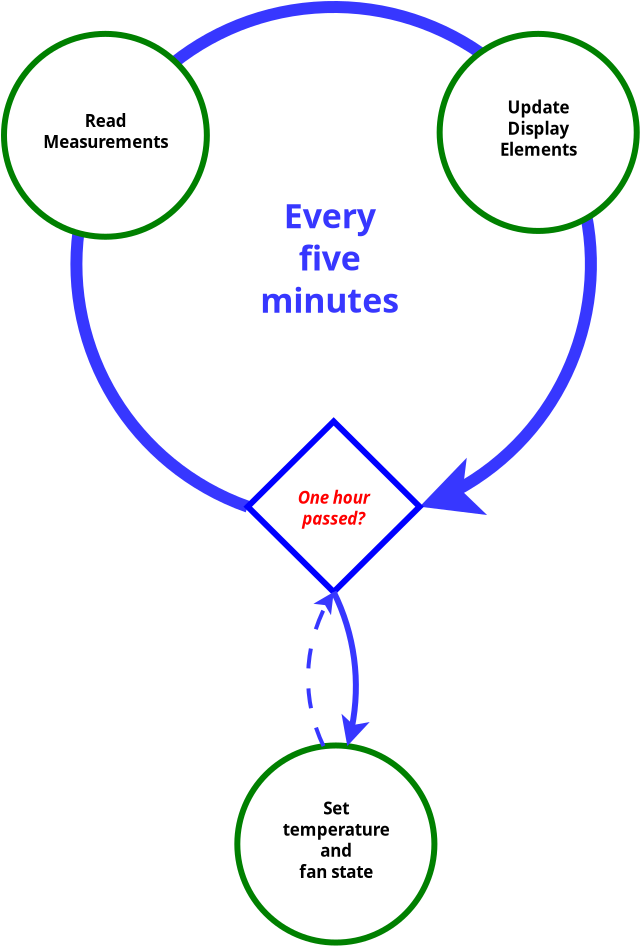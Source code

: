 <?xml version="1.0" encoding="UTF-8"?>
<dia:diagram xmlns:dia="http://www.lysator.liu.se/~alla/dia/">
  <dia:layer name="Background" visible="true" active="true">
    <dia:object type="Standard - Arc" version="0" id="O0">
      <dia:attribute name="obj_pos">
        <dia:point val="65.649,-6.12"/>
      </dia:attribute>
      <dia:attribute name="obj_bb">
        <dia:rectangle val="56.784,-31.405;83.108,-5.687"/>
      </dia:attribute>
      <dia:attribute name="conn_endpoints">
        <dia:point val="65.649,-6.12"/>
        <dia:point val="74.243,-6.12"/>
      </dia:attribute>
      <dia:attribute name="arc_color">
        <dia:color val="#3737ff"/>
      </dia:attribute>
      <dia:attribute name="curve_distance">
        <dia:real val="-24.985"/>
      </dia:attribute>
      <dia:attribute name="line_width">
        <dia:real val="0.6"/>
      </dia:attribute>
      <dia:attribute name="end_arrow">
        <dia:enum val="22"/>
      </dia:attribute>
      <dia:attribute name="end_arrow_length">
        <dia:real val="1.7"/>
      </dia:attribute>
      <dia:attribute name="end_arrow_width">
        <dia:real val="1.7"/>
      </dia:attribute>
      <dia:connections>
        <dia:connection handle="0" to="O5" connection="12"/>
        <dia:connection handle="1" to="O5" connection="4"/>
      </dia:connections>
    </dia:object>
    <dia:object type="Standard - Ellipse" version="0" id="O1">
      <dia:attribute name="obj_pos">
        <dia:point val="53.463,-29.761"/>
      </dia:attribute>
      <dia:attribute name="obj_bb">
        <dia:rectangle val="53.313,-29.911;63.756,-19.468"/>
      </dia:attribute>
      <dia:attribute name="elem_corner">
        <dia:point val="53.463,-29.761"/>
      </dia:attribute>
      <dia:attribute name="elem_width">
        <dia:real val="10.143"/>
      </dia:attribute>
      <dia:attribute name="elem_height">
        <dia:real val="10.143"/>
      </dia:attribute>
      <dia:attribute name="border_width">
        <dia:real val="0.3"/>
      </dia:attribute>
      <dia:attribute name="border_color">
        <dia:color val="#008000"/>
      </dia:attribute>
      <dia:attribute name="aspect">
        <dia:enum val="2"/>
      </dia:attribute>
    </dia:object>
    <dia:object type="Standard - Text" version="1" id="O2">
      <dia:attribute name="obj_pos">
        <dia:point val="58.554,-24.907"/>
      </dia:attribute>
      <dia:attribute name="obj_bb">
        <dia:rectangle val="55.024,-25.93;62.084,-23.884"/>
      </dia:attribute>
      <dia:attribute name="text">
        <dia:composite type="text">
          <dia:attribute name="string">
            <dia:string>#Read
Measurements#</dia:string>
          </dia:attribute>
          <dia:attribute name="font">
            <dia:font family="sans" style="80" name="Helvetica-Bold"/>
          </dia:attribute>
          <dia:attribute name="height">
            <dia:real val="1.058"/>
          </dia:attribute>
          <dia:attribute name="pos">
            <dia:point val="58.554,-25.142"/>
          </dia:attribute>
          <dia:attribute name="color">
            <dia:color val="#000000"/>
          </dia:attribute>
          <dia:attribute name="alignment">
            <dia:enum val="1"/>
          </dia:attribute>
        </dia:composite>
      </dia:attribute>
      <dia:attribute name="valign">
        <dia:enum val="2"/>
      </dia:attribute>
    </dia:object>
    <dia:object type="Standard - Ellipse" version="0" id="O3">
      <dia:attribute name="obj_pos">
        <dia:point val="75.246,-29.761"/>
      </dia:attribute>
      <dia:attribute name="obj_bb">
        <dia:rectangle val="75.096,-29.911;85.25,-19.756"/>
      </dia:attribute>
      <dia:attribute name="elem_corner">
        <dia:point val="75.246,-29.761"/>
      </dia:attribute>
      <dia:attribute name="elem_width">
        <dia:real val="9.854"/>
      </dia:attribute>
      <dia:attribute name="elem_height">
        <dia:real val="9.854"/>
      </dia:attribute>
      <dia:attribute name="border_width">
        <dia:real val="0.3"/>
      </dia:attribute>
      <dia:attribute name="border_color">
        <dia:color val="#008000"/>
      </dia:attribute>
      <dia:attribute name="aspect">
        <dia:enum val="2"/>
      </dia:attribute>
    </dia:object>
    <dia:object type="Standard - Text" version="1" id="O4">
      <dia:attribute name="obj_pos">
        <dia:point val="80.193,-25.051"/>
      </dia:attribute>
      <dia:attribute name="obj_bb">
        <dia:rectangle val="77.987,-26.603;82.399,-23.499"/>
      </dia:attribute>
      <dia:attribute name="text">
        <dia:composite type="text">
          <dia:attribute name="string">
            <dia:string>#Update
Display
Elements#</dia:string>
          </dia:attribute>
          <dia:attribute name="font">
            <dia:font family="sans" style="80" name="Helvetica-Bold"/>
          </dia:attribute>
          <dia:attribute name="height">
            <dia:real val="1.058"/>
          </dia:attribute>
          <dia:attribute name="pos">
            <dia:point val="80.193,-25.816"/>
          </dia:attribute>
          <dia:attribute name="color">
            <dia:color val="#000000"/>
          </dia:attribute>
          <dia:attribute name="alignment">
            <dia:enum val="1"/>
          </dia:attribute>
        </dia:composite>
      </dia:attribute>
      <dia:attribute name="valign">
        <dia:enum val="2"/>
      </dia:attribute>
    </dia:object>
    <dia:object type="Flowchart - Diamond" version="0" id="O5">
      <dia:attribute name="obj_pos">
        <dia:point val="65.649,-10.384"/>
      </dia:attribute>
      <dia:attribute name="obj_bb">
        <dia:rectangle val="65.499,-10.534;74.393,-1.707"/>
      </dia:attribute>
      <dia:attribute name="elem_corner">
        <dia:point val="65.649,-10.384"/>
      </dia:attribute>
      <dia:attribute name="elem_width">
        <dia:real val="8.594"/>
      </dia:attribute>
      <dia:attribute name="elem_height">
        <dia:real val="8.527"/>
      </dia:attribute>
      <dia:attribute name="border_width">
        <dia:real val="0.3"/>
      </dia:attribute>
      <dia:attribute name="border_color">
        <dia:color val="#0000ff"/>
      </dia:attribute>
      <dia:attribute name="show_background">
        <dia:boolean val="true"/>
      </dia:attribute>
      <dia:attribute name="padding">
        <dia:real val="0.354"/>
      </dia:attribute>
      <dia:attribute name="text">
        <dia:composite type="text">
          <dia:attribute name="string">
            <dia:string>#One hour
passed?#</dia:string>
          </dia:attribute>
          <dia:attribute name="font">
            <dia:font family="sans" style="88" name="Helvetica-BoldOblique"/>
          </dia:attribute>
          <dia:attribute name="height">
            <dia:real val="1.058"/>
          </dia:attribute>
          <dia:attribute name="pos">
            <dia:point val="69.946,-6.391"/>
          </dia:attribute>
          <dia:attribute name="color">
            <dia:color val="#ff0000"/>
          </dia:attribute>
          <dia:attribute name="alignment">
            <dia:enum val="1"/>
          </dia:attribute>
        </dia:composite>
      </dia:attribute>
    </dia:object>
    <dia:object type="Standard - Text" version="1" id="O6">
      <dia:attribute name="obj_pos">
        <dia:point val="69.748,-18.589"/>
      </dia:attribute>
      <dia:attribute name="obj_bb">
        <dia:rectangle val="65.888,-21.692;73.608,-15.486"/>
      </dia:attribute>
      <dia:attribute name="text">
        <dia:composite type="text">
          <dia:attribute name="string">
            <dia:string>#Every
five
minutes#</dia:string>
          </dia:attribute>
          <dia:attribute name="font">
            <dia:font family="sans" style="80" name="Helvetica-Bold"/>
          </dia:attribute>
          <dia:attribute name="height">
            <dia:real val="2.117"/>
          </dia:attribute>
          <dia:attribute name="pos">
            <dia:point val="69.748,-20.119"/>
          </dia:attribute>
          <dia:attribute name="color">
            <dia:color val="#3737ff"/>
          </dia:attribute>
          <dia:attribute name="alignment">
            <dia:enum val="1"/>
          </dia:attribute>
        </dia:composite>
      </dia:attribute>
      <dia:attribute name="valign">
        <dia:enum val="2"/>
      </dia:attribute>
    </dia:object>
    <dia:object type="Standard - Ellipse" version="0" id="O7">
      <dia:attribute name="obj_pos">
        <dia:point val="65.129,5.819"/>
      </dia:attribute>
      <dia:attribute name="obj_bb">
        <dia:rectangle val="64.979,5.669;75.134,15.823"/>
      </dia:attribute>
      <dia:attribute name="elem_corner">
        <dia:point val="65.129,5.819"/>
      </dia:attribute>
      <dia:attribute name="elem_width">
        <dia:real val="9.854"/>
      </dia:attribute>
      <dia:attribute name="elem_height">
        <dia:real val="9.854"/>
      </dia:attribute>
      <dia:attribute name="border_width">
        <dia:real val="0.3"/>
      </dia:attribute>
      <dia:attribute name="border_color">
        <dia:color val="#008000"/>
      </dia:attribute>
      <dia:attribute name="aspect">
        <dia:enum val="2"/>
      </dia:attribute>
    </dia:object>
    <dia:object type="Standard - Text" version="1" id="O8">
      <dia:attribute name="obj_pos">
        <dia:point val="70.076,10.528"/>
      </dia:attribute>
      <dia:attribute name="obj_bb">
        <dia:rectangle val="67.06,8.447;73.093,12.61"/>
      </dia:attribute>
      <dia:attribute name="text">
        <dia:composite type="text">
          <dia:attribute name="string">
            <dia:string>#Set
temperature
and
fan state#</dia:string>
          </dia:attribute>
          <dia:attribute name="font">
            <dia:font family="sans" style="80" name="Helvetica-Bold"/>
          </dia:attribute>
          <dia:attribute name="height">
            <dia:real val="1.058"/>
          </dia:attribute>
          <dia:attribute name="pos">
            <dia:point val="70.076,9.235"/>
          </dia:attribute>
          <dia:attribute name="color">
            <dia:color val="#000000"/>
          </dia:attribute>
          <dia:attribute name="alignment">
            <dia:enum val="1"/>
          </dia:attribute>
        </dia:composite>
      </dia:attribute>
      <dia:attribute name="valign">
        <dia:enum val="2"/>
      </dia:attribute>
    </dia:object>
    <dia:object type="Standard - Arc" version="0" id="O9">
      <dia:attribute name="obj_pos">
        <dia:point val="69.946,-1.857"/>
      </dia:attribute>
      <dia:attribute name="obj_bb">
        <dia:rectangle val="69.784,-2.019;71.748,6.012"/>
      </dia:attribute>
      <dia:attribute name="conn_endpoints">
        <dia:point val="69.946,-1.857"/>
        <dia:point val="70.627,5.85"/>
      </dia:attribute>
      <dia:attribute name="arc_color">
        <dia:color val="#3737ff"/>
      </dia:attribute>
      <dia:attribute name="curve_distance">
        <dia:real val="-0.733"/>
      </dia:attribute>
      <dia:attribute name="line_width">
        <dia:real val="0.3"/>
      </dia:attribute>
      <dia:attribute name="end_arrow">
        <dia:enum val="22"/>
      </dia:attribute>
      <dia:attribute name="end_arrow_length">
        <dia:real val="0.8"/>
      </dia:attribute>
      <dia:attribute name="end_arrow_width">
        <dia:real val="0.8"/>
      </dia:attribute>
      <dia:connections>
        <dia:connection handle="0" to="O5" connection="8"/>
      </dia:connections>
    </dia:object>
    <dia:object type="Standard - Arc" version="0" id="O10">
      <dia:attribute name="obj_pos">
        <dia:point val="69.438,5.85"/>
      </dia:attribute>
      <dia:attribute name="obj_bb">
        <dia:rectangle val="68.566,-1.963;70.053,5.956"/>
      </dia:attribute>
      <dia:attribute name="conn_endpoints">
        <dia:point val="69.438,5.85"/>
        <dia:point val="69.946,-1.857"/>
      </dia:attribute>
      <dia:attribute name="arc_color">
        <dia:color val="#3737ff"/>
      </dia:attribute>
      <dia:attribute name="curve_distance">
        <dia:real val="-1.011"/>
      </dia:attribute>
      <dia:attribute name="line_width">
        <dia:real val="0.2"/>
      </dia:attribute>
      <dia:attribute name="line_style">
        <dia:enum val="1"/>
      </dia:attribute>
      <dia:attribute name="end_arrow">
        <dia:enum val="22"/>
      </dia:attribute>
      <dia:attribute name="end_arrow_length">
        <dia:real val="0.6"/>
      </dia:attribute>
      <dia:attribute name="end_arrow_width">
        <dia:real val="0.6"/>
      </dia:attribute>
      <dia:connections>
        <dia:connection handle="1" to="O5" connection="8"/>
      </dia:connections>
    </dia:object>
  </dia:layer>
</dia:diagram>
